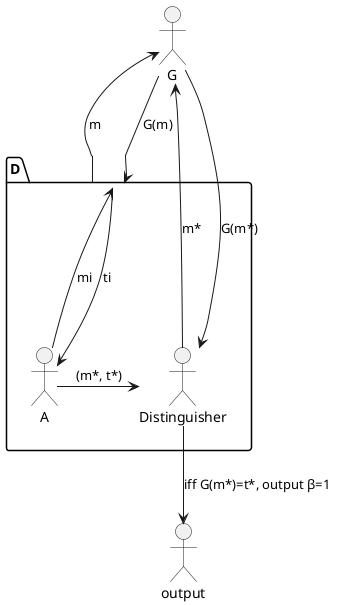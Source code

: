 @startuml
actor "G"
actor "output"
package "D" {
    actor "A"
    D <-- A: mi
    D ---> A: ti
    A -> Distinguisher: (m*, t*)
    G <- Distinguisher: m*
    G --> Distinguisher: G(m*)
    Distinguisher --> output: iff G(m*)=t*, output β=1
}
G <- D: m
G --> D: G(m)
@enduml
